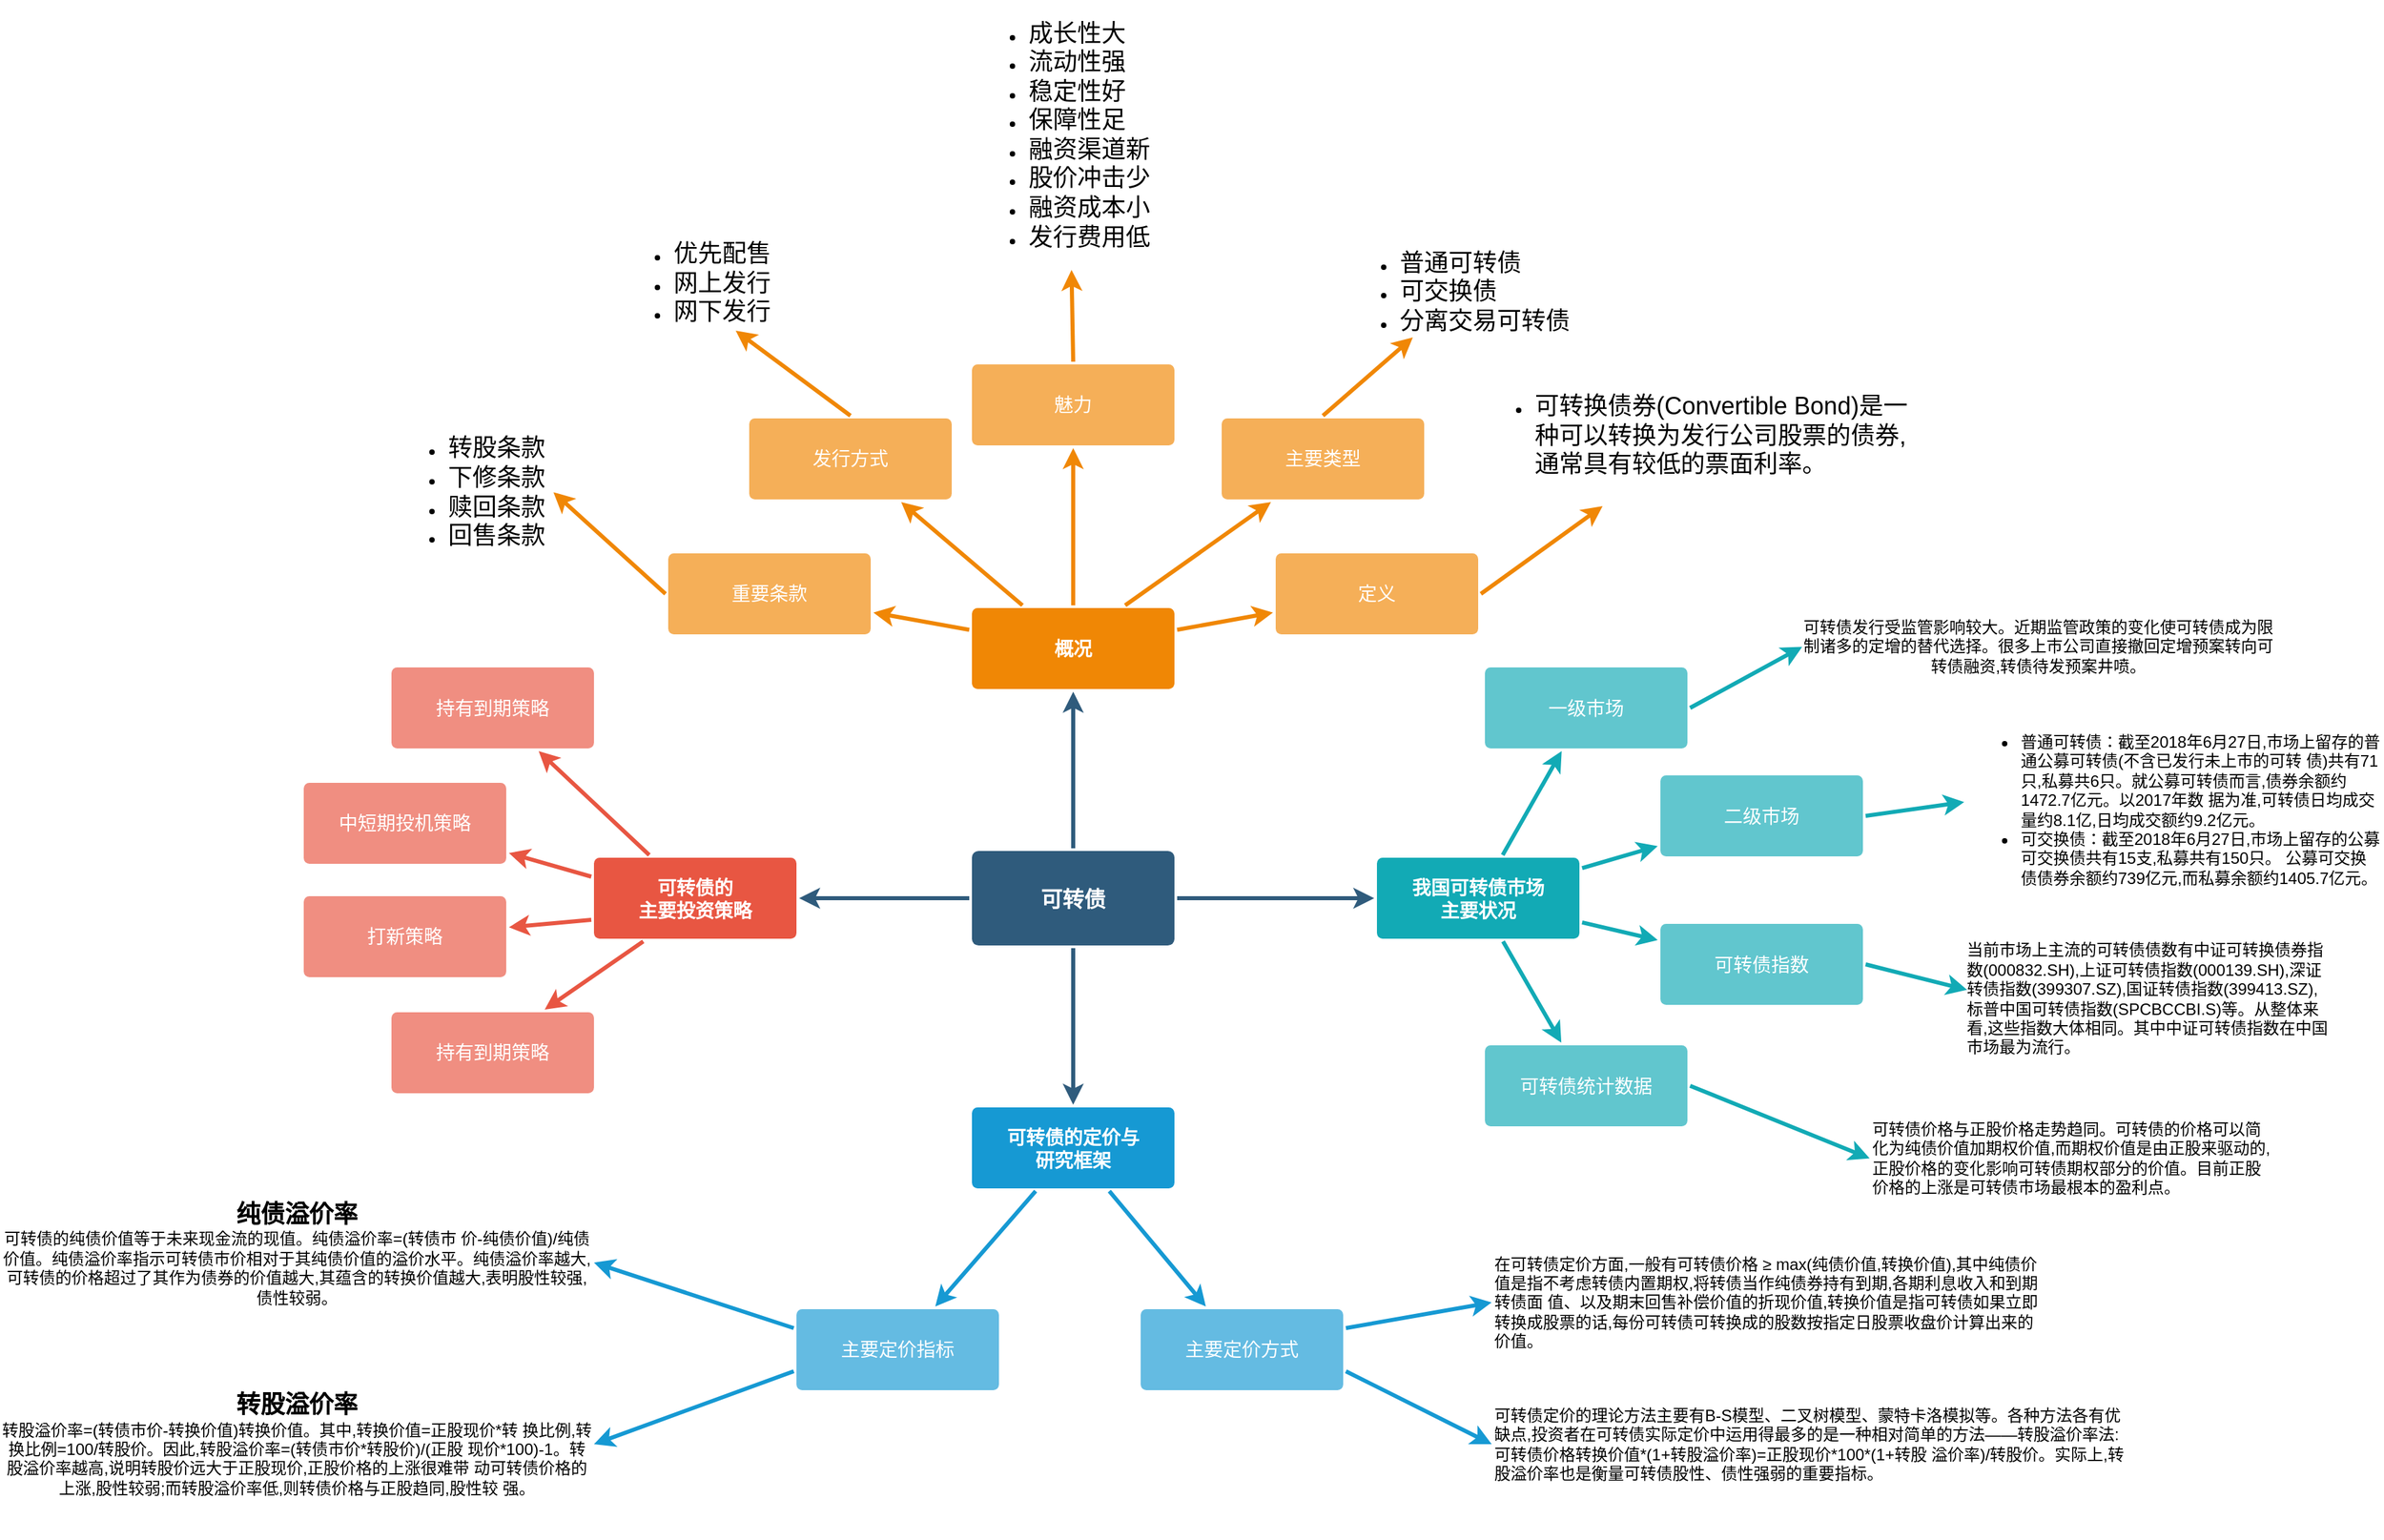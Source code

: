 <mxfile version="22.0.4" type="github">
  <diagram id="6a731a19-8d31-9384-78a2-239565b7b9f0" name="Page-1">
    <mxGraphModel dx="2291" dy="1401" grid="1" gridSize="10" guides="1" tooltips="1" connect="1" arrows="1" fold="1" page="1" pageScale="1" pageWidth="1169" pageHeight="827" background="none" math="0" shadow="0">
      <root>
        <mxCell id="0" />
        <mxCell id="1" parent="0" />
        <mxCell id="1745" value="" style="edgeStyle=none;rounded=0;jumpStyle=none;html=1;shadow=0;labelBackgroundColor=none;startArrow=none;startFill=0;endArrow=classic;endFill=1;jettySize=auto;orthogonalLoop=1;strokeColor=#2F5B7C;strokeWidth=3;fontFamily=Helvetica;fontSize=16;fontColor=#23445D;spacing=5;" parent="1" source="1749" target="1764" edge="1">
          <mxGeometry relative="1" as="geometry" />
        </mxCell>
        <mxCell id="1746" value="" style="edgeStyle=none;rounded=0;jumpStyle=none;html=1;shadow=0;labelBackgroundColor=none;startArrow=none;startFill=0;endArrow=classic;endFill=1;jettySize=auto;orthogonalLoop=1;strokeColor=#2F5B7C;strokeWidth=3;fontFamily=Helvetica;fontSize=16;fontColor=#23445D;spacing=5;" parent="1" source="1749" target="1771" edge="1">
          <mxGeometry relative="1" as="geometry" />
        </mxCell>
        <mxCell id="1747" value="" style="edgeStyle=none;rounded=0;jumpStyle=none;html=1;shadow=0;labelBackgroundColor=none;startArrow=none;startFill=0;endArrow=classic;endFill=1;jettySize=auto;orthogonalLoop=1;strokeColor=#2F5B7C;strokeWidth=3;fontFamily=Helvetica;fontSize=16;fontColor=#23445D;spacing=5;" parent="1" source="1749" target="1760" edge="1">
          <mxGeometry relative="1" as="geometry" />
        </mxCell>
        <mxCell id="1748" value="" style="edgeStyle=none;rounded=0;jumpStyle=none;html=1;shadow=0;labelBackgroundColor=none;startArrow=none;startFill=0;endArrow=classic;endFill=1;jettySize=auto;orthogonalLoop=1;strokeColor=#2F5B7C;strokeWidth=3;fontFamily=Helvetica;fontSize=16;fontColor=#23445D;spacing=5;" parent="1" source="1749" target="1753" edge="1">
          <mxGeometry relative="1" as="geometry" />
        </mxCell>
        <mxCell id="1749" value="可转债" style="rounded=1;whiteSpace=wrap;html=1;shadow=0;labelBackgroundColor=none;strokeColor=none;strokeWidth=3;fillColor=#2F5B7C;fontFamily=Helvetica;fontSize=16;fontColor=#FFFFFF;align=center;fontStyle=1;spacing=5;arcSize=7;perimeterSpacing=2;" parent="1" vertex="1">
          <mxGeometry x="495" y="380.5" width="150" height="70" as="geometry" />
        </mxCell>
        <mxCell id="1750" value="" style="edgeStyle=none;rounded=1;jumpStyle=none;html=1;shadow=0;labelBackgroundColor=none;startArrow=none;startFill=0;jettySize=auto;orthogonalLoop=1;strokeColor=#E85642;strokeWidth=3;fontFamily=Helvetica;fontSize=14;fontColor=#FFFFFF;spacing=5;fontStyle=1;fillColor=#b0e3e6;" parent="1" source="1753" target="1756" edge="1">
          <mxGeometry relative="1" as="geometry" />
        </mxCell>
        <mxCell id="1751" value="" style="edgeStyle=none;rounded=1;jumpStyle=none;html=1;shadow=0;labelBackgroundColor=none;startArrow=none;startFill=0;jettySize=auto;orthogonalLoop=1;strokeColor=#E85642;strokeWidth=3;fontFamily=Helvetica;fontSize=14;fontColor=#FFFFFF;spacing=5;fontStyle=1;fillColor=#b0e3e6;exitX=0;exitY=0.25;exitDx=0;exitDy=0;" parent="1" source="1753" target="1755" edge="1">
          <mxGeometry relative="1" as="geometry" />
        </mxCell>
        <mxCell id="1752" value="" style="edgeStyle=none;rounded=1;jumpStyle=none;html=1;shadow=0;labelBackgroundColor=none;startArrow=none;startFill=0;jettySize=auto;orthogonalLoop=1;strokeColor=#E85642;strokeWidth=3;fontFamily=Helvetica;fontSize=14;fontColor=#FFFFFF;spacing=5;fontStyle=1;fillColor=#b0e3e6;exitX=0;exitY=0.75;exitDx=0;exitDy=0;" parent="1" source="1753" target="1754" edge="1">
          <mxGeometry relative="1" as="geometry" />
        </mxCell>
        <mxCell id="1753" value="可转债的&lt;br&gt;主要投资策略" style="rounded=1;whiteSpace=wrap;html=1;shadow=0;labelBackgroundColor=none;strokeColor=none;strokeWidth=3;fillColor=#e85642;fontFamily=Helvetica;fontSize=14;fontColor=#FFFFFF;align=center;spacing=5;fontStyle=1;arcSize=7;perimeterSpacing=2;" parent="1" vertex="1">
          <mxGeometry x="215" y="385.5" width="150" height="60" as="geometry" />
        </mxCell>
        <mxCell id="1754" value="打新策略" style="rounded=1;whiteSpace=wrap;html=1;shadow=0;labelBackgroundColor=none;strokeColor=none;strokeWidth=3;fillColor=#f08e81;fontFamily=Helvetica;fontSize=14;fontColor=#FFFFFF;align=center;spacing=5;fontStyle=0;arcSize=7;perimeterSpacing=2;" parent="1" vertex="1">
          <mxGeometry y="414" width="150" height="60" as="geometry" />
        </mxCell>
        <mxCell id="1755" value="中短期投机策略" style="rounded=1;whiteSpace=wrap;html=1;shadow=0;labelBackgroundColor=none;strokeColor=none;strokeWidth=3;fillColor=#f08e81;fontFamily=Helvetica;fontSize=14;fontColor=#FFFFFF;align=center;spacing=5;fontStyle=0;arcSize=7;perimeterSpacing=2;" parent="1" vertex="1">
          <mxGeometry y="330" width="150" height="60" as="geometry" />
        </mxCell>
        <mxCell id="1756" value="持有到期策略" style="rounded=1;whiteSpace=wrap;html=1;shadow=0;labelBackgroundColor=none;strokeColor=none;strokeWidth=3;fillColor=#f08e81;fontFamily=Helvetica;fontSize=14;fontColor=#FFFFFF;align=center;spacing=5;fontStyle=0;arcSize=7;perimeterSpacing=2;" parent="1" vertex="1">
          <mxGeometry x="65" y="244.5" width="150" height="60" as="geometry" />
        </mxCell>
        <mxCell id="1757" value="" style="edgeStyle=none;rounded=0;jumpStyle=none;html=1;shadow=0;labelBackgroundColor=none;startArrow=none;startFill=0;endArrow=classic;endFill=1;jettySize=auto;orthogonalLoop=1;strokeColor=#1699D3;strokeWidth=3;fontFamily=Helvetica;fontSize=14;fontColor=#FFFFFF;spacing=5;exitX=1;exitY=0.25;exitDx=0;exitDy=0;entryX=0;entryY=0.5;entryDx=0;entryDy=0;" parent="1" source="1761" target="X30ZEsrO-69H-rnyG2S6-1818" edge="1">
          <mxGeometry relative="1" as="geometry">
            <mxPoint x="447" y="649.7" as="targetPoint" />
          </mxGeometry>
        </mxCell>
        <mxCell id="1758" value="" style="edgeStyle=none;rounded=0;jumpStyle=none;html=1;shadow=0;labelBackgroundColor=none;startArrow=none;startFill=0;endArrow=classic;endFill=1;jettySize=auto;orthogonalLoop=1;strokeColor=#1699D3;strokeWidth=3;fontFamily=Helvetica;fontSize=14;fontColor=#FFFFFF;spacing=5;" parent="1" source="1760" target="1762" edge="1">
          <mxGeometry relative="1" as="geometry" />
        </mxCell>
        <mxCell id="1759" value="" style="edgeStyle=none;rounded=0;jumpStyle=none;html=1;shadow=0;labelBackgroundColor=none;startArrow=none;startFill=0;endArrow=classic;endFill=1;jettySize=auto;orthogonalLoop=1;strokeColor=#1699D3;strokeWidth=3;fontFamily=Helvetica;fontSize=14;fontColor=#FFFFFF;spacing=5;" parent="1" source="1760" target="1761" edge="1">
          <mxGeometry relative="1" as="geometry" />
        </mxCell>
        <mxCell id="1760" value="可转债的定价与&lt;br&gt;研究框架" style="rounded=1;whiteSpace=wrap;html=1;shadow=0;labelBackgroundColor=none;strokeColor=none;strokeWidth=3;fillColor=#1699d3;fontFamily=Helvetica;fontSize=14;fontColor=#FFFFFF;align=center;spacing=5;fontStyle=1;arcSize=7;perimeterSpacing=2;" parent="1" vertex="1">
          <mxGeometry x="495" y="570.5" width="150" height="60" as="geometry" />
        </mxCell>
        <mxCell id="1761" value="主要定价方式" style="rounded=1;whiteSpace=wrap;html=1;shadow=0;labelBackgroundColor=none;strokeColor=none;strokeWidth=3;fillColor=#64bbe2;fontFamily=Helvetica;fontSize=14;fontColor=#FFFFFF;align=center;spacing=5;arcSize=7;perimeterSpacing=2;" parent="1" vertex="1">
          <mxGeometry x="620" y="720" width="150" height="60" as="geometry" />
        </mxCell>
        <mxCell id="1762" value="主要定价指标" style="rounded=1;whiteSpace=wrap;html=1;shadow=0;labelBackgroundColor=none;strokeColor=none;strokeWidth=3;fillColor=#64bbe2;fontFamily=Helvetica;fontSize=14;fontColor=#FFFFFF;align=center;spacing=5;arcSize=7;perimeterSpacing=2;" parent="1" vertex="1">
          <mxGeometry x="365" y="720" width="150" height="60" as="geometry" />
        </mxCell>
        <mxCell id="1764" value="概况" style="rounded=1;whiteSpace=wrap;html=1;shadow=0;labelBackgroundColor=none;strokeColor=none;strokeWidth=3;fillColor=#F08705;fontFamily=Helvetica;fontSize=14;fontColor=#FFFFFF;align=center;spacing=5;fontStyle=1;arcSize=7;perimeterSpacing=2;" parent="1" vertex="1">
          <mxGeometry x="495" y="200.5" width="150" height="60" as="geometry" />
        </mxCell>
        <mxCell id="1765" value="定义" style="rounded=1;whiteSpace=wrap;html=1;shadow=0;labelBackgroundColor=none;strokeColor=none;strokeWidth=3;fillColor=#f5af58;fontFamily=Helvetica;fontSize=14;fontColor=#FFFFFF;align=center;spacing=5;arcSize=7;perimeterSpacing=2;" parent="1" vertex="1">
          <mxGeometry x="720" y="160" width="150" height="60" as="geometry" />
        </mxCell>
        <mxCell id="1766" value="" style="edgeStyle=none;rounded=0;jumpStyle=none;html=1;shadow=0;labelBackgroundColor=none;startArrow=none;startFill=0;endArrow=classic;endFill=1;jettySize=auto;orthogonalLoop=1;strokeColor=#F08705;strokeWidth=3;fontFamily=Helvetica;fontSize=14;fontColor=#FFFFFF;spacing=5;" parent="1" source="1764" target="1765" edge="1">
          <mxGeometry relative="1" as="geometry" />
        </mxCell>
        <mxCell id="1767" value="发行方式" style="rounded=1;whiteSpace=wrap;html=1;shadow=0;labelBackgroundColor=none;strokeColor=none;strokeWidth=3;fillColor=#f5af58;fontFamily=Helvetica;fontSize=14;fontColor=#FFFFFF;align=center;spacing=5;arcSize=7;perimeterSpacing=2;" parent="1" vertex="1">
          <mxGeometry x="330" y="60" width="150" height="60" as="geometry" />
        </mxCell>
        <mxCell id="1768" value="" style="edgeStyle=none;rounded=0;jumpStyle=none;html=1;shadow=0;labelBackgroundColor=none;startArrow=none;startFill=0;endArrow=classic;endFill=1;jettySize=auto;orthogonalLoop=1;strokeColor=#F08705;strokeWidth=3;fontFamily=Helvetica;fontSize=14;fontColor=#FFFFFF;spacing=5;" parent="1" source="1764" target="1767" edge="1">
          <mxGeometry relative="1" as="geometry" />
        </mxCell>
        <mxCell id="1769" value="重要条款" style="rounded=1;whiteSpace=wrap;html=1;shadow=0;labelBackgroundColor=none;strokeColor=none;strokeWidth=3;fillColor=#f5af58;fontFamily=Helvetica;fontSize=14;fontColor=#FFFFFF;align=center;spacing=5;arcSize=7;perimeterSpacing=2;" parent="1" vertex="1">
          <mxGeometry x="270" y="160" width="150" height="60" as="geometry" />
        </mxCell>
        <mxCell id="1770" value="" style="edgeStyle=none;rounded=0;jumpStyle=none;html=1;shadow=0;labelBackgroundColor=none;startArrow=none;startFill=0;endArrow=classic;endFill=1;jettySize=auto;orthogonalLoop=1;strokeColor=#F08705;strokeWidth=3;fontFamily=Helvetica;fontSize=14;fontColor=#FFFFFF;spacing=5;" parent="1" source="1764" target="1769" edge="1">
          <mxGeometry relative="1" as="geometry" />
        </mxCell>
        <mxCell id="1771" value="我国可转债市场&lt;br&gt;主要状况" style="rounded=1;whiteSpace=wrap;html=1;shadow=0;labelBackgroundColor=none;strokeColor=none;strokeWidth=3;fillColor=#12aab5;fontFamily=Helvetica;fontSize=14;fontColor=#FFFFFF;align=center;spacing=5;fontStyle=1;arcSize=7;perimeterSpacing=2;" parent="1" vertex="1">
          <mxGeometry x="795" y="385.5" width="150" height="60" as="geometry" />
        </mxCell>
        <mxCell id="1772" value="可转债统计数据" style="rounded=1;whiteSpace=wrap;html=1;shadow=0;labelBackgroundColor=none;strokeColor=none;strokeWidth=3;fillColor=#61c6ce;fontFamily=Helvetica;fontSize=14;fontColor=#FFFFFF;align=center;spacing=5;fontStyle=0;arcSize=7;perimeterSpacing=2;" parent="1" vertex="1">
          <mxGeometry x="875" y="524.5" width="150" height="60" as="geometry" />
        </mxCell>
        <mxCell id="1773" value="" style="edgeStyle=none;rounded=1;jumpStyle=none;html=1;shadow=0;labelBackgroundColor=none;startArrow=none;startFill=0;jettySize=auto;orthogonalLoop=1;strokeColor=#12AAB5;strokeWidth=3;fontFamily=Helvetica;fontSize=14;fontColor=#FFFFFF;spacing=5;fontStyle=1;fillColor=#b0e3e6;" parent="1" source="1771" target="1772" edge="1">
          <mxGeometry relative="1" as="geometry" />
        </mxCell>
        <mxCell id="1774" value="可转债指数" style="rounded=1;whiteSpace=wrap;html=1;shadow=0;labelBackgroundColor=none;strokeColor=none;strokeWidth=3;fillColor=#61c6ce;fontFamily=Helvetica;fontSize=14;fontColor=#FFFFFF;align=center;spacing=5;fontStyle=0;arcSize=7;perimeterSpacing=2;" parent="1" vertex="1">
          <mxGeometry x="1005" y="434.5" width="150" height="60" as="geometry" />
        </mxCell>
        <mxCell id="1775" value="" style="edgeStyle=none;rounded=1;jumpStyle=none;html=1;shadow=0;labelBackgroundColor=none;startArrow=none;startFill=0;jettySize=auto;orthogonalLoop=1;strokeColor=#12AAB5;strokeWidth=3;fontFamily=Helvetica;fontSize=14;fontColor=#FFFFFF;spacing=5;fontStyle=1;fillColor=#b0e3e6;" parent="1" source="1771" target="1774" edge="1">
          <mxGeometry relative="1" as="geometry" />
        </mxCell>
        <mxCell id="1776" value="二级市场" style="rounded=1;whiteSpace=wrap;html=1;shadow=0;labelBackgroundColor=none;strokeColor=none;strokeWidth=3;fillColor=#61c6ce;fontFamily=Helvetica;fontSize=14;fontColor=#FFFFFF;align=center;spacing=5;fontStyle=0;arcSize=7;perimeterSpacing=2;" parent="1" vertex="1">
          <mxGeometry x="1005" y="324.5" width="150" height="60" as="geometry" />
        </mxCell>
        <mxCell id="1777" value="" style="edgeStyle=none;rounded=1;jumpStyle=none;html=1;shadow=0;labelBackgroundColor=none;startArrow=none;startFill=0;jettySize=auto;orthogonalLoop=1;strokeColor=#12AAB5;strokeWidth=3;fontFamily=Helvetica;fontSize=14;fontColor=#FFFFFF;spacing=5;fontStyle=1;fillColor=#b0e3e6;" parent="1" source="1771" target="1776" edge="1">
          <mxGeometry relative="1" as="geometry" />
        </mxCell>
        <mxCell id="1778" value="一级市场" style="rounded=1;whiteSpace=wrap;html=1;shadow=0;labelBackgroundColor=none;strokeColor=none;strokeWidth=3;fillColor=#61c6ce;fontFamily=Helvetica;fontSize=14;fontColor=#FFFFFF;align=center;spacing=5;fontStyle=0;arcSize=7;perimeterSpacing=2;" parent="1" vertex="1">
          <mxGeometry x="875" y="244.5" width="150" height="60" as="geometry" />
        </mxCell>
        <mxCell id="1779" value="" style="edgeStyle=none;rounded=1;jumpStyle=none;html=1;shadow=0;labelBackgroundColor=none;startArrow=none;startFill=0;jettySize=auto;orthogonalLoop=1;strokeColor=#12AAB5;strokeWidth=3;fontFamily=Helvetica;fontSize=14;fontColor=#FFFFFF;spacing=5;fontStyle=1;fillColor=#b0e3e6;" parent="1" source="1771" target="1778" edge="1">
          <mxGeometry relative="1" as="geometry" />
        </mxCell>
        <mxCell id="X30ZEsrO-69H-rnyG2S6-1780" value="&lt;ul&gt;&lt;li&gt;&lt;font style=&quot;font-size: 18px;&quot;&gt;可转换债券(Convertible Bond)是一种可以转换为发行公司股票的债券,通常具有较低的票面利率。&lt;/font&gt;&lt;br&gt;&lt;/li&gt;&lt;/ul&gt;" style="text;strokeColor=none;fillColor=none;html=1;whiteSpace=wrap;verticalAlign=middle;overflow=hidden;" vertex="1" parent="1">
          <mxGeometry x="870" y="20" width="330" height="105" as="geometry" />
        </mxCell>
        <mxCell id="X30ZEsrO-69H-rnyG2S6-1782" value="&lt;ul&gt;&lt;li&gt;&lt;font style=&quot;font-size: 18px;&quot;&gt;优先配售&lt;/font&gt;&lt;/li&gt;&lt;li&gt;&lt;font style=&quot;font-size: 18px;&quot;&gt;网上发行&lt;br&gt;&lt;/font&gt;&lt;/li&gt;&lt;li&gt;&lt;font style=&quot;font-size: 18px;&quot;&gt;网下发行&lt;br&gt;&lt;/font&gt;&lt;/li&gt;&lt;/ul&gt;" style="text;html=1;strokeColor=none;fillColor=none;align=center;verticalAlign=middle;whiteSpace=wrap;rounded=0;" vertex="1" parent="1">
          <mxGeometry x="230" y="-75" width="120" height="70" as="geometry" />
        </mxCell>
        <mxCell id="X30ZEsrO-69H-rnyG2S6-1788" value="&lt;ul&gt;&lt;li&gt;&lt;font style=&quot;font-size: 18px;&quot;&gt;转股条款&lt;br&gt;&lt;/font&gt;&lt;/li&gt;&lt;li&gt;&lt;font style=&quot;font-size: 18px;&quot;&gt;下修条款&lt;br&gt;&lt;/font&gt;&lt;/li&gt;&lt;li&gt;&lt;font style=&quot;font-size: 18px;&quot;&gt;赎回条款&lt;/font&gt;&lt;/li&gt;&lt;li&gt;&lt;font style=&quot;font-size: 18px;&quot;&gt;回售条款&lt;/font&gt;&lt;/li&gt;&lt;/ul&gt;" style="text;strokeColor=none;fillColor=none;html=1;whiteSpace=wrap;verticalAlign=middle;overflow=hidden;" vertex="1" parent="1">
          <mxGeometry x="65" y="50" width="120" height="129.5" as="geometry" />
        </mxCell>
        <mxCell id="X30ZEsrO-69H-rnyG2S6-1790" value="主要类型" style="rounded=1;whiteSpace=wrap;html=1;shadow=0;labelBackgroundColor=none;strokeColor=none;strokeWidth=3;fillColor=#f5af58;fontFamily=Helvetica;fontSize=14;fontColor=#FFFFFF;align=center;spacing=5;arcSize=7;perimeterSpacing=2;" vertex="1" parent="1">
          <mxGeometry x="680" y="60" width="150" height="60" as="geometry" />
        </mxCell>
        <mxCell id="X30ZEsrO-69H-rnyG2S6-1792" value="" style="edgeStyle=none;rounded=0;jumpStyle=none;html=1;shadow=0;labelBackgroundColor=none;startArrow=none;startFill=0;endArrow=classic;endFill=1;jettySize=auto;orthogonalLoop=1;strokeColor=#F08705;strokeWidth=3;fontFamily=Helvetica;fontSize=14;fontColor=#FFFFFF;spacing=5;exitX=0.75;exitY=0;exitDx=0;exitDy=0;entryX=0.25;entryY=1;entryDx=0;entryDy=0;" edge="1" parent="1" source="1764" target="X30ZEsrO-69H-rnyG2S6-1790">
          <mxGeometry relative="1" as="geometry">
            <mxPoint x="542" y="209" as="sourcePoint" />
            <mxPoint x="453" y="132" as="targetPoint" />
            <Array as="points" />
          </mxGeometry>
        </mxCell>
        <mxCell id="X30ZEsrO-69H-rnyG2S6-1795" value="&lt;ul&gt;&lt;li&gt;&lt;span style=&quot;font-size: 18px;&quot;&gt;普通可转债&lt;/span&gt;&lt;/li&gt;&lt;li&gt;&lt;span style=&quot;font-size: 18px;&quot;&gt;可交换债&lt;/span&gt;&lt;/li&gt;&lt;li&gt;&lt;span style=&quot;font-size: 18px;&quot;&gt;分离交易可转债&lt;/span&gt;&lt;/li&gt;&lt;/ul&gt;" style="text;strokeColor=none;fillColor=none;html=1;whiteSpace=wrap;verticalAlign=middle;overflow=hidden;" vertex="1" parent="1">
          <mxGeometry x="770" y="-80" width="195" height="80" as="geometry" />
        </mxCell>
        <mxCell id="X30ZEsrO-69H-rnyG2S6-1798" value="" style="edgeStyle=none;rounded=0;jumpStyle=none;html=1;shadow=0;labelBackgroundColor=none;startArrow=none;startFill=0;endArrow=classic;endFill=1;jettySize=auto;orthogonalLoop=1;strokeColor=#F08705;strokeWidth=3;fontFamily=Helvetica;fontSize=14;fontColor=#FFFFFF;spacing=5;exitX=0.5;exitY=0;exitDx=0;exitDy=0;entryX=0.75;entryY=1;entryDx=0;entryDy=0;" edge="1" parent="1" source="1767" target="X30ZEsrO-69H-rnyG2S6-1782">
          <mxGeometry relative="1" as="geometry">
            <mxPoint x="542" y="209" as="sourcePoint" />
            <mxPoint x="453" y="132" as="targetPoint" />
          </mxGeometry>
        </mxCell>
        <mxCell id="X30ZEsrO-69H-rnyG2S6-1799" value="" style="edgeStyle=none;rounded=0;jumpStyle=none;html=1;shadow=0;labelBackgroundColor=none;startArrow=none;startFill=0;endArrow=classic;endFill=1;jettySize=auto;orthogonalLoop=1;strokeColor=#F08705;strokeWidth=3;fontFamily=Helvetica;fontSize=14;fontColor=#FFFFFF;spacing=5;exitX=0.5;exitY=0;exitDx=0;exitDy=0;" edge="1" parent="1" source="X30ZEsrO-69H-rnyG2S6-1790" target="X30ZEsrO-69H-rnyG2S6-1795">
          <mxGeometry relative="1" as="geometry">
            <mxPoint x="552" y="219" as="sourcePoint" />
            <mxPoint x="463" y="142" as="targetPoint" />
          </mxGeometry>
        </mxCell>
        <mxCell id="X30ZEsrO-69H-rnyG2S6-1800" value="" style="edgeStyle=none;rounded=0;jumpStyle=none;html=1;shadow=0;labelBackgroundColor=none;startArrow=none;startFill=0;endArrow=classic;endFill=1;jettySize=auto;orthogonalLoop=1;strokeColor=#F08705;strokeWidth=3;fontFamily=Helvetica;fontSize=14;fontColor=#FFFFFF;spacing=5;exitX=1;exitY=0.5;exitDx=0;exitDy=0;" edge="1" parent="1" source="1765" target="X30ZEsrO-69H-rnyG2S6-1780">
          <mxGeometry relative="1" as="geometry">
            <mxPoint x="562" y="229" as="sourcePoint" />
            <mxPoint x="473" y="152" as="targetPoint" />
          </mxGeometry>
        </mxCell>
        <mxCell id="X30ZEsrO-69H-rnyG2S6-1802" value="" style="edgeStyle=none;rounded=0;jumpStyle=none;html=1;shadow=0;labelBackgroundColor=none;startArrow=none;startFill=0;endArrow=classic;endFill=1;jettySize=auto;orthogonalLoop=1;strokeColor=#F08705;strokeWidth=3;fontFamily=Helvetica;fontSize=14;fontColor=#FFFFFF;spacing=5;exitX=0;exitY=0.5;exitDx=0;exitDy=0;entryX=1;entryY=0.5;entryDx=0;entryDy=0;" edge="1" parent="1" source="1769" target="X30ZEsrO-69H-rnyG2S6-1788">
          <mxGeometry relative="1" as="geometry">
            <mxPoint x="572" y="239" as="sourcePoint" />
            <mxPoint x="483" y="162" as="targetPoint" />
          </mxGeometry>
        </mxCell>
        <mxCell id="X30ZEsrO-69H-rnyG2S6-1803" value="魅力" style="rounded=1;whiteSpace=wrap;html=1;shadow=0;labelBackgroundColor=none;strokeColor=none;strokeWidth=3;fillColor=#f5af58;fontFamily=Helvetica;fontSize=14;fontColor=#FFFFFF;align=center;spacing=5;arcSize=7;perimeterSpacing=2;" vertex="1" parent="1">
          <mxGeometry x="495" y="20" width="150" height="60" as="geometry" />
        </mxCell>
        <mxCell id="X30ZEsrO-69H-rnyG2S6-1804" value="" style="edgeStyle=none;rounded=0;jumpStyle=none;html=1;shadow=0;labelBackgroundColor=none;startArrow=none;startFill=0;endArrow=classic;endFill=1;jettySize=auto;orthogonalLoop=1;strokeColor=#F08705;strokeWidth=3;fontFamily=Helvetica;fontSize=14;fontColor=#FFFFFF;spacing=5;exitX=0.5;exitY=0;exitDx=0;exitDy=0;" edge="1" parent="1" target="X30ZEsrO-69H-rnyG2S6-1803" source="1764">
          <mxGeometry relative="1" as="geometry">
            <mxPoint x="697" y="139" as="sourcePoint" />
          </mxGeometry>
        </mxCell>
        <mxCell id="X30ZEsrO-69H-rnyG2S6-1805" value="" style="edgeStyle=none;rounded=0;jumpStyle=none;html=1;shadow=0;labelBackgroundColor=none;startArrow=none;startFill=0;endArrow=classic;endFill=1;jettySize=auto;orthogonalLoop=1;strokeColor=#F08705;strokeWidth=3;fontFamily=Helvetica;fontSize=14;fontColor=#FFFFFF;spacing=5;exitX=0.5;exitY=0;exitDx=0;exitDy=0;entryX=0.5;entryY=1;entryDx=0;entryDy=0;" edge="1" parent="1" source="X30ZEsrO-69H-rnyG2S6-1803" target="X30ZEsrO-69H-rnyG2S6-1806">
          <mxGeometry relative="1" as="geometry">
            <mxPoint x="575" y="18" as="sourcePoint" />
            <mxPoint x="565" y="-60" as="targetPoint" />
          </mxGeometry>
        </mxCell>
        <mxCell id="X30ZEsrO-69H-rnyG2S6-1806" value="&lt;ul&gt;&lt;li&gt;&lt;span style=&quot;font-size: 18px;&quot;&gt;成长性大&lt;/span&gt;&lt;/li&gt;&lt;li&gt;&lt;span style=&quot;font-size: 18px;&quot;&gt;流动性强&lt;/span&gt;&lt;/li&gt;&lt;li&gt;&lt;span style=&quot;font-size: 18px;&quot;&gt;稳定性好&lt;/span&gt;&lt;/li&gt;&lt;li&gt;&lt;span style=&quot;font-size: 18px;&quot;&gt;保障性足&lt;/span&gt;&lt;/li&gt;&lt;li&gt;&lt;span style=&quot;font-size: 18px;&quot;&gt;融资渠道新&lt;/span&gt;&lt;/li&gt;&lt;li&gt;&lt;span style=&quot;font-size: 18px;&quot;&gt;股价冲击少&lt;/span&gt;&lt;/li&gt;&lt;li&gt;&lt;span style=&quot;font-size: 18px;&quot;&gt;融资成本小&lt;/span&gt;&lt;/li&gt;&lt;li&gt;&lt;span style=&quot;font-size: 18px;&quot;&gt;发行费用低&lt;/span&gt;&lt;/li&gt;&lt;/ul&gt;" style="text;strokeColor=none;fillColor=none;html=1;whiteSpace=wrap;verticalAlign=middle;overflow=hidden;" vertex="1" parent="1">
          <mxGeometry x="495" y="-250" width="147.5" height="200" as="geometry" />
        </mxCell>
        <mxCell id="X30ZEsrO-69H-rnyG2S6-1808" value="可转债发行受监管影响较大。近期监管政策的变化使可转债成为限制诸多的定增的替代选择。很多上市公司直接撤回定增预案转向可转债融资,转债待发预案井喷。" style="text;html=1;strokeColor=none;fillColor=none;align=center;verticalAlign=middle;whiteSpace=wrap;rounded=0;" vertex="1" parent="1">
          <mxGeometry x="1110" y="179.5" width="350" height="99.5" as="geometry" />
        </mxCell>
        <mxCell id="X30ZEsrO-69H-rnyG2S6-1809" value="" style="edgeStyle=none;rounded=1;jumpStyle=none;html=1;shadow=0;labelBackgroundColor=none;startArrow=none;startFill=0;jettySize=auto;orthogonalLoop=1;strokeColor=#12AAB5;strokeWidth=3;fontFamily=Helvetica;fontSize=14;fontColor=#FFFFFF;spacing=5;fontStyle=1;fillColor=#b0e3e6;exitX=1;exitY=0.5;exitDx=0;exitDy=0;entryX=0;entryY=0.5;entryDx=0;entryDy=0;" edge="1" parent="1" source="1778" target="X30ZEsrO-69H-rnyG2S6-1808">
          <mxGeometry relative="1" as="geometry">
            <mxPoint x="898" y="394" as="sourcePoint" />
            <mxPoint x="942" y="317" as="targetPoint" />
          </mxGeometry>
        </mxCell>
        <mxCell id="X30ZEsrO-69H-rnyG2S6-1810" value="&lt;ul&gt;&lt;li&gt;&lt;span style=&quot;background-color: initial;&quot;&gt;普通可转债：&lt;/span&gt;截至2018年6月27日,市场上留存的普通公募可转债(不含已发行未上市的可转 债)共有71只,私募共6只。就公募可转债而言,债券余额约1472.7亿元。以2017年数 据为准,可转债日均成交量约8.1亿,日均成交额约9.2亿元。&lt;/li&gt;&lt;li&gt;可交换债：截至2018年6月27日,市场上留存的公募可交换债共有15支,私募共有150只。 公募可交换债债券余额约739亿元,而私募余额约1405.7亿元。以2017年为准,公募与 私募可交换债合并日均成交量为0.03亿,日均成交额为3.67亿元。&lt;/li&gt;&lt;li&gt;分离交易可转债：已发行的分离交易可转债至今已全部退市,当前市场没有存量。&lt;/li&gt;&lt;/ul&gt;" style="text;strokeColor=none;fillColor=none;html=1;whiteSpace=wrap;verticalAlign=middle;overflow=hidden;" vertex="1" parent="1">
          <mxGeometry x="1230" y="279" width="310" height="130.5" as="geometry" />
        </mxCell>
        <mxCell id="X30ZEsrO-69H-rnyG2S6-1812" value="" style="edgeStyle=none;rounded=1;jumpStyle=none;html=1;shadow=0;labelBackgroundColor=none;startArrow=none;startFill=0;jettySize=auto;orthogonalLoop=1;strokeColor=#12AAB5;strokeWidth=3;fontFamily=Helvetica;fontSize=14;fontColor=#FFFFFF;spacing=5;fontStyle=1;fillColor=#b0e3e6;exitX=1;exitY=0.5;exitDx=0;exitDy=0;entryX=0;entryY=0.5;entryDx=0;entryDy=0;" edge="1" parent="1" source="1776" target="X30ZEsrO-69H-rnyG2S6-1810">
          <mxGeometry relative="1" as="geometry">
            <mxPoint x="1037" y="285" as="sourcePoint" />
            <mxPoint x="1120" y="239" as="targetPoint" />
          </mxGeometry>
        </mxCell>
        <mxCell id="X30ZEsrO-69H-rnyG2S6-1814" value="&lt;div&gt;当前市场上主流的可转债债数有中证可转换债券指数(000832.SH),上证可转债&lt;span style=&quot;background-color: initial;&quot;&gt;指数(000139.SH),深证转债指数(399307.SZ),国证转债指数(399413.SZ),&lt;/span&gt;&lt;span style=&quot;background-color: initial;&quot;&gt;标普中国可转债指数(SPCBCCBI.S)等。&lt;/span&gt;&lt;span style=&quot;background-color: initial;&quot;&gt;从整体来看,这些指数大体相同。其中中证可转债指数在中国市场最为流行。&lt;/span&gt;&lt;/div&gt;" style="text;html=1;strokeColor=none;fillColor=none;align=left;verticalAlign=middle;whiteSpace=wrap;rounded=0;" vertex="1" parent="1">
          <mxGeometry x="1230" y="440" width="270" height="100.25" as="geometry" />
        </mxCell>
        <mxCell id="X30ZEsrO-69H-rnyG2S6-1815" value="" style="edgeStyle=none;rounded=1;jumpStyle=none;html=1;shadow=0;labelBackgroundColor=none;startArrow=none;startFill=0;jettySize=auto;orthogonalLoop=1;strokeColor=#12AAB5;strokeWidth=3;fontFamily=Helvetica;fontSize=14;fontColor=#FFFFFF;spacing=5;fontStyle=1;fillColor=#b0e3e6;exitX=1;exitY=0.5;exitDx=0;exitDy=0;entryX=0.008;entryY=0.433;entryDx=0;entryDy=0;entryPerimeter=0;" edge="1" parent="1" source="1774" target="X30ZEsrO-69H-rnyG2S6-1814">
          <mxGeometry relative="1" as="geometry">
            <mxPoint x="1167" y="365" as="sourcePoint" />
            <mxPoint x="1200" y="365" as="targetPoint" />
          </mxGeometry>
        </mxCell>
        <mxCell id="X30ZEsrO-69H-rnyG2S6-1816" value="可转债价格与正股价格走势趋同。可转债的价格可以简化为纯债价值加期权价值,而期权价值是由正股来驱动的,正股价格的变化影响可转债期权部分的价值。目前正股价格的上涨是可转债市场最根本的盈利点。" style="text;html=1;strokeColor=none;fillColor=none;align=left;verticalAlign=middle;whiteSpace=wrap;rounded=0;" vertex="1" parent="1">
          <mxGeometry x="1160" y="570.5" width="300" height="75.5" as="geometry" />
        </mxCell>
        <mxCell id="X30ZEsrO-69H-rnyG2S6-1817" value="" style="edgeStyle=none;rounded=1;jumpStyle=none;html=1;shadow=0;labelBackgroundColor=none;startArrow=none;startFill=0;jettySize=auto;orthogonalLoop=1;strokeColor=#12AAB5;strokeWidth=3;fontFamily=Helvetica;fontSize=14;fontColor=#FFFFFF;spacing=5;fontStyle=1;fillColor=#b0e3e6;exitX=1;exitY=0.5;exitDx=0;exitDy=0;entryX=0;entryY=0.5;entryDx=0;entryDy=0;" edge="1" parent="1" source="1772" target="X30ZEsrO-69H-rnyG2S6-1816">
          <mxGeometry relative="1" as="geometry">
            <mxPoint x="1167" y="475" as="sourcePoint" />
            <mxPoint x="1242" y="493" as="targetPoint" />
          </mxGeometry>
        </mxCell>
        <mxCell id="X30ZEsrO-69H-rnyG2S6-1818" value="&lt;div&gt;在可转债定价方面,一般有可转债价格 ≥ max(纯债价值,转换价值),其中纯债价值是指不考虑转债内置期权,将转债当作纯债券持有到期,各期利息收入和到期转债面 值、以及期末回售补偿价值的折现价值,转换价值是指可转债如果立即转换成股票的&lt;span style=&quot;background-color: initial;&quot;&gt;话,每份可转债可转换成的股数按指定日股票收盘价计算出来的价值。&lt;/span&gt;&lt;/div&gt;" style="text;html=1;strokeColor=none;fillColor=none;align=left;verticalAlign=middle;whiteSpace=wrap;rounded=0;" vertex="1" parent="1">
          <mxGeometry x="880" y="650" width="410" height="130" as="geometry" />
        </mxCell>
        <mxCell id="X30ZEsrO-69H-rnyG2S6-1819" value="" style="edgeStyle=none;rounded=0;jumpStyle=none;html=1;shadow=0;labelBackgroundColor=none;startArrow=none;startFill=0;endArrow=classic;endFill=1;jettySize=auto;orthogonalLoop=1;strokeColor=#1699D3;strokeWidth=3;fontFamily=Helvetica;fontSize=14;fontColor=#FFFFFF;spacing=5;exitX=1;exitY=0.75;exitDx=0;exitDy=0;entryX=0;entryY=0.5;entryDx=0;entryDy=0;" edge="1" parent="1" target="X30ZEsrO-69H-rnyG2S6-1820" source="1761">
          <mxGeometry relative="1" as="geometry">
            <mxPoint x="776" y="870" as="sourcePoint" />
            <mxPoint x="451" y="769.7" as="targetPoint" />
          </mxGeometry>
        </mxCell>
        <mxCell id="X30ZEsrO-69H-rnyG2S6-1820" value="&lt;div&gt;可转债定价的理论方法主要有B-S模型、二叉树模型、蒙特卡洛模拟等。各种方法&lt;span style=&quot;background-color: initial;&quot;&gt;各有优缺点,投资者在可转债实际定价中运用得最多的是一种相对简单的方法——转股溢价率法:可转债价格转换价值*(1+转股溢价率)=正股现价*100*(1+转股 溢价率)/转股价。实际上,转股溢价率也是衡量可转债股性、债性强弱的重要指标。&lt;/span&gt;&lt;/div&gt;" style="text;html=1;strokeColor=none;fillColor=none;align=left;verticalAlign=middle;whiteSpace=wrap;rounded=0;" vertex="1" parent="1">
          <mxGeometry x="880" y="750" width="470" height="140" as="geometry" />
        </mxCell>
        <mxCell id="X30ZEsrO-69H-rnyG2S6-1821" value="&lt;div&gt;&lt;font style=&quot;font-size: 18px;&quot;&gt;&lt;b&gt;纯债溢价率&lt;/b&gt;&lt;/font&gt;&lt;/div&gt;&lt;div&gt;可转债的纯债价值等于未来现金流的现值。纯债溢价率=(转债市 价-纯债价值)/纯债价值。纯债溢价率指示可转债市价相对于其纯债价值的溢价水平。纯债溢价率越大,可转债的价格超过了其作为债券的价值越大,其蕴含的转换价值越大,表明股性较强,债性较弱。&lt;/div&gt;&lt;div&gt;&lt;br&gt;&lt;/div&gt;" style="text;html=1;strokeColor=none;fillColor=none;align=center;verticalAlign=middle;whiteSpace=wrap;rounded=0;" vertex="1" parent="1">
          <mxGeometry x="-225" y="630.5" width="440" height="110" as="geometry" />
        </mxCell>
        <mxCell id="X30ZEsrO-69H-rnyG2S6-1822" value="" style="edgeStyle=none;rounded=0;jumpStyle=none;html=1;shadow=0;labelBackgroundColor=none;startArrow=none;startFill=0;endArrow=classic;endFill=1;jettySize=auto;orthogonalLoop=1;strokeColor=#1699D3;strokeWidth=3;fontFamily=Helvetica;fontSize=14;fontColor=#FFFFFF;spacing=5;exitX=0;exitY=0.25;exitDx=0;exitDy=0;entryX=1;entryY=0.5;entryDx=0;entryDy=0;" edge="1" parent="1" source="1762" target="X30ZEsrO-69H-rnyG2S6-1821">
          <mxGeometry relative="1" as="geometry">
            <mxPoint x="552" y="643" as="sourcePoint" />
            <mxPoint x="478" y="728" as="targetPoint" />
          </mxGeometry>
        </mxCell>
        <mxCell id="X30ZEsrO-69H-rnyG2S6-1823" value="&lt;div&gt;&lt;div style=&quot;border-color: var(--border-color);&quot;&gt;&lt;font style=&quot;font-size: 18px;&quot;&gt;&lt;b&gt;转股溢价率&lt;/b&gt;&lt;/font&gt;&lt;/div&gt;&lt;div style=&quot;border-color: var(--border-color);&quot;&gt;转股溢价率=(转债市价-转换价值)转换价值。其中,转换价值=正股现价*转 换比例,转换比例=100/转股价。因此,转股溢价率=(转债市价*转股价)/(正股 现价*100)-1。转股溢价率越高,说明转股价远大于正股现价,正股价格的上涨很难带 动可转债价格的上涨,股性较弱;而转股溢价率低,则转债价格与正股趋同,股性较 强。&lt;/div&gt;&lt;/div&gt;" style="text;html=1;strokeColor=none;fillColor=none;align=center;verticalAlign=middle;whiteSpace=wrap;rounded=0;" vertex="1" parent="1">
          <mxGeometry x="-225" y="765" width="440" height="110" as="geometry" />
        </mxCell>
        <mxCell id="X30ZEsrO-69H-rnyG2S6-1824" value="" style="edgeStyle=none;rounded=0;jumpStyle=none;html=1;shadow=0;labelBackgroundColor=none;startArrow=none;startFill=0;endArrow=classic;endFill=1;jettySize=auto;orthogonalLoop=1;strokeColor=#1699D3;strokeWidth=3;fontFamily=Helvetica;fontSize=14;fontColor=#FFFFFF;spacing=5;exitX=0;exitY=0.75;exitDx=0;exitDy=0;entryX=1;entryY=0.5;entryDx=0;entryDy=0;" edge="1" parent="1" target="X30ZEsrO-69H-rnyG2S6-1823" source="1762">
          <mxGeometry relative="1" as="geometry">
            <mxPoint x="373" y="868.5" as="sourcePoint" />
            <mxPoint x="488" y="862.5" as="targetPoint" />
          </mxGeometry>
        </mxCell>
        <mxCell id="X30ZEsrO-69H-rnyG2S6-1825" value="" style="edgeStyle=none;rounded=1;jumpStyle=none;html=1;shadow=0;labelBackgroundColor=none;startArrow=none;startFill=0;jettySize=auto;orthogonalLoop=1;strokeColor=#E85642;strokeWidth=3;fontFamily=Helvetica;fontSize=14;fontColor=#FFFFFF;spacing=5;fontStyle=1;fillColor=#b0e3e6;entryX=0.75;entryY=0;entryDx=0;entryDy=0;exitX=0.25;exitY=1;exitDx=0;exitDy=0;" edge="1" parent="1" target="X30ZEsrO-69H-rnyG2S6-1826" source="1753">
          <mxGeometry relative="1" as="geometry">
            <mxPoint x="281.5" y="460" as="sourcePoint" />
            <mxPoint x="170" y="510.5" as="targetPoint" />
          </mxGeometry>
        </mxCell>
        <mxCell id="X30ZEsrO-69H-rnyG2S6-1826" value="持有到期策略" style="rounded=1;whiteSpace=wrap;html=1;shadow=0;labelBackgroundColor=none;strokeColor=none;strokeWidth=3;fillColor=#f08e81;fontFamily=Helvetica;fontSize=14;fontColor=#FFFFFF;align=center;spacing=5;fontStyle=0;arcSize=7;perimeterSpacing=2;" vertex="1" parent="1">
          <mxGeometry x="65" y="500" width="150" height="60" as="geometry" />
        </mxCell>
      </root>
    </mxGraphModel>
  </diagram>
</mxfile>
